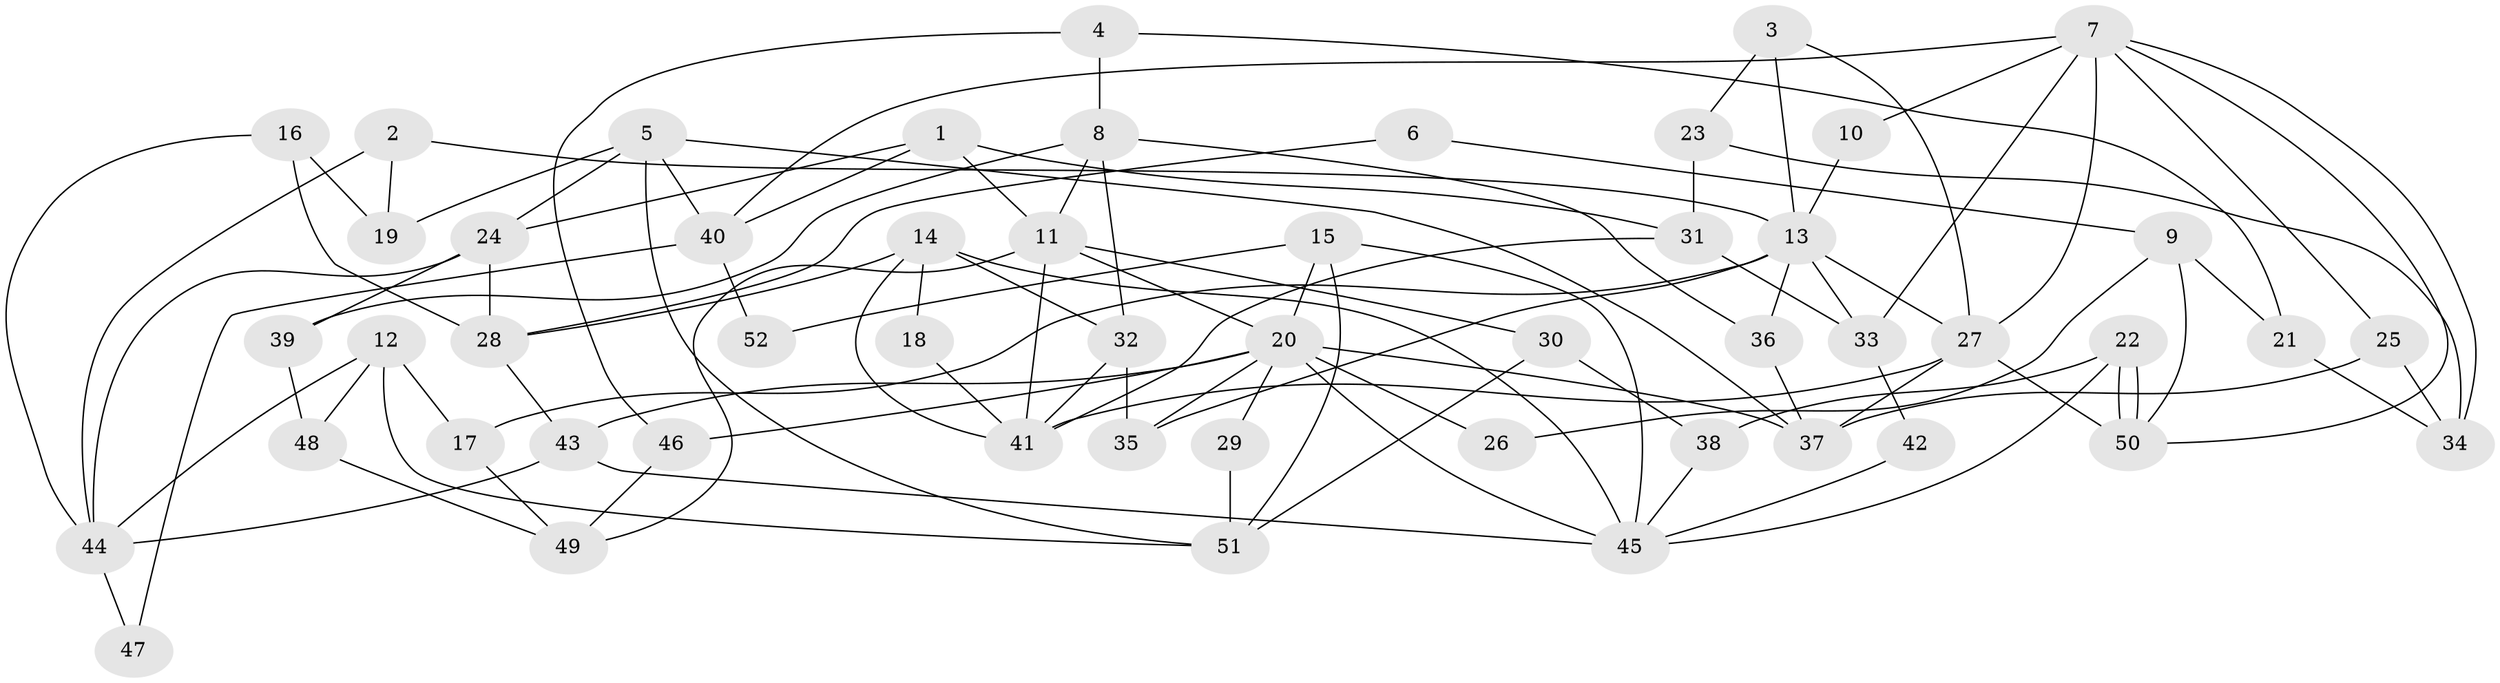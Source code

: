 // Generated by graph-tools (version 1.1) at 2025/36/03/09/25 02:36:01]
// undirected, 52 vertices, 104 edges
graph export_dot {
graph [start="1"]
  node [color=gray90,style=filled];
  1;
  2;
  3;
  4;
  5;
  6;
  7;
  8;
  9;
  10;
  11;
  12;
  13;
  14;
  15;
  16;
  17;
  18;
  19;
  20;
  21;
  22;
  23;
  24;
  25;
  26;
  27;
  28;
  29;
  30;
  31;
  32;
  33;
  34;
  35;
  36;
  37;
  38;
  39;
  40;
  41;
  42;
  43;
  44;
  45;
  46;
  47;
  48;
  49;
  50;
  51;
  52;
  1 -- 11;
  1 -- 40;
  1 -- 24;
  1 -- 31;
  2 -- 13;
  2 -- 19;
  2 -- 44;
  3 -- 27;
  3 -- 13;
  3 -- 23;
  4 -- 46;
  4 -- 8;
  4 -- 21;
  5 -- 24;
  5 -- 37;
  5 -- 19;
  5 -- 40;
  5 -- 51;
  6 -- 28;
  6 -- 9;
  7 -- 34;
  7 -- 50;
  7 -- 10;
  7 -- 25;
  7 -- 27;
  7 -- 33;
  7 -- 40;
  8 -- 11;
  8 -- 36;
  8 -- 32;
  8 -- 39;
  9 -- 21;
  9 -- 50;
  9 -- 26;
  10 -- 13;
  11 -- 20;
  11 -- 30;
  11 -- 41;
  11 -- 49;
  12 -- 44;
  12 -- 48;
  12 -- 17;
  12 -- 51;
  13 -- 27;
  13 -- 35;
  13 -- 17;
  13 -- 33;
  13 -- 36;
  14 -- 32;
  14 -- 41;
  14 -- 18;
  14 -- 28;
  14 -- 45;
  15 -- 51;
  15 -- 45;
  15 -- 20;
  15 -- 52;
  16 -- 44;
  16 -- 28;
  16 -- 19;
  17 -- 49;
  18 -- 41;
  20 -- 45;
  20 -- 26;
  20 -- 29;
  20 -- 35;
  20 -- 37;
  20 -- 43;
  20 -- 46;
  21 -- 34;
  22 -- 45;
  22 -- 50;
  22 -- 50;
  22 -- 38;
  23 -- 31;
  23 -- 34;
  24 -- 44;
  24 -- 28;
  24 -- 39;
  25 -- 37;
  25 -- 34;
  27 -- 41;
  27 -- 37;
  27 -- 50;
  28 -- 43;
  29 -- 51;
  30 -- 51;
  30 -- 38;
  31 -- 33;
  31 -- 41;
  32 -- 41;
  32 -- 35;
  33 -- 42;
  36 -- 37;
  38 -- 45;
  39 -- 48;
  40 -- 47;
  40 -- 52;
  42 -- 45;
  43 -- 44;
  43 -- 45;
  44 -- 47;
  46 -- 49;
  48 -- 49;
}
